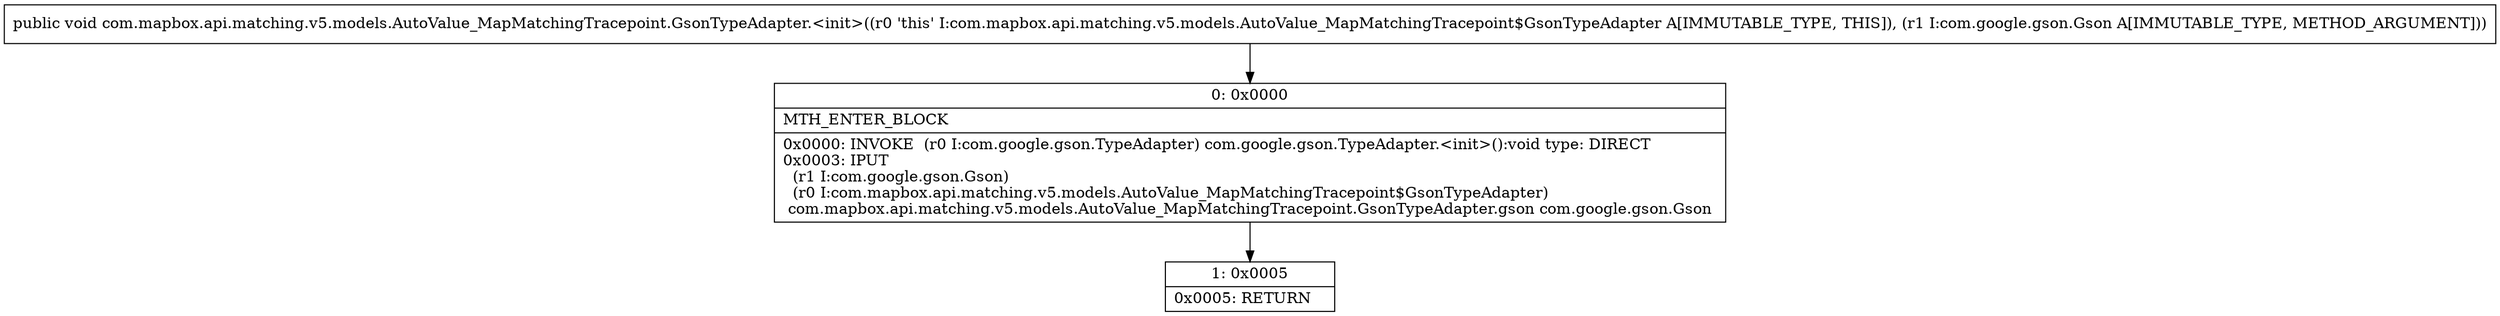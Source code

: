 digraph "CFG forcom.mapbox.api.matching.v5.models.AutoValue_MapMatchingTracepoint.GsonTypeAdapter.\<init\>(Lcom\/google\/gson\/Gson;)V" {
Node_0 [shape=record,label="{0\:\ 0x0000|MTH_ENTER_BLOCK\l|0x0000: INVOKE  (r0 I:com.google.gson.TypeAdapter) com.google.gson.TypeAdapter.\<init\>():void type: DIRECT \l0x0003: IPUT  \l  (r1 I:com.google.gson.Gson)\l  (r0 I:com.mapbox.api.matching.v5.models.AutoValue_MapMatchingTracepoint$GsonTypeAdapter)\l com.mapbox.api.matching.v5.models.AutoValue_MapMatchingTracepoint.GsonTypeAdapter.gson com.google.gson.Gson \l}"];
Node_1 [shape=record,label="{1\:\ 0x0005|0x0005: RETURN   \l}"];
MethodNode[shape=record,label="{public void com.mapbox.api.matching.v5.models.AutoValue_MapMatchingTracepoint.GsonTypeAdapter.\<init\>((r0 'this' I:com.mapbox.api.matching.v5.models.AutoValue_MapMatchingTracepoint$GsonTypeAdapter A[IMMUTABLE_TYPE, THIS]), (r1 I:com.google.gson.Gson A[IMMUTABLE_TYPE, METHOD_ARGUMENT])) }"];
MethodNode -> Node_0;
Node_0 -> Node_1;
}

